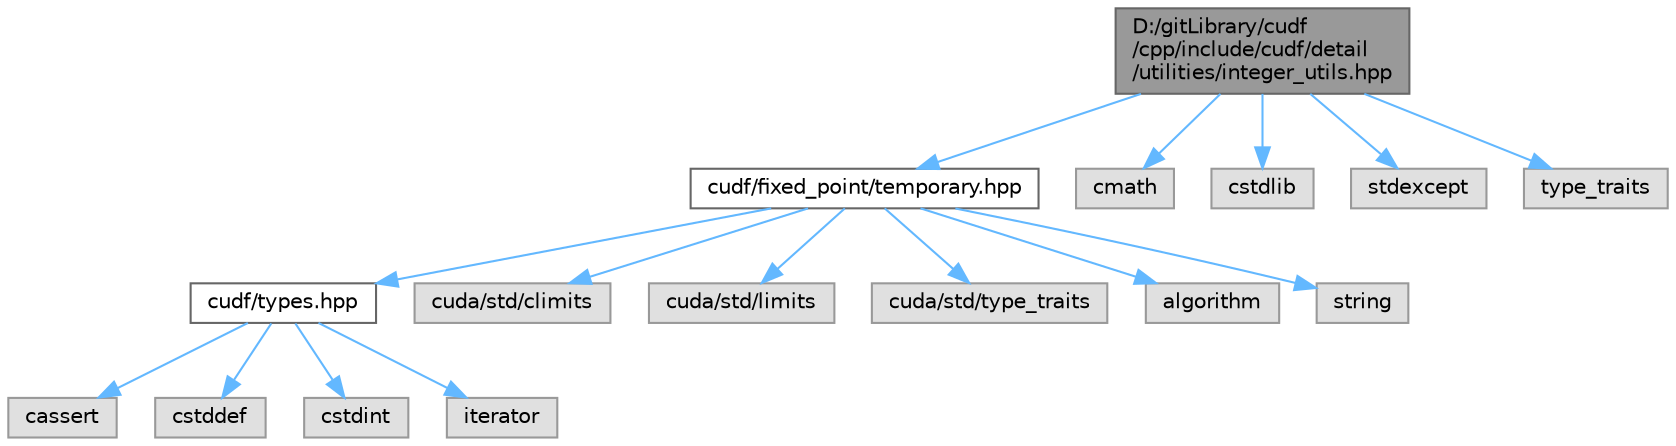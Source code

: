 digraph "D:/gitLibrary/cudf/cpp/include/cudf/detail/utilities/integer_utils.hpp"
{
 // LATEX_PDF_SIZE
  bgcolor="transparent";
  edge [fontname=Helvetica,fontsize=10,labelfontname=Helvetica,labelfontsize=10];
  node [fontname=Helvetica,fontsize=10,shape=box,height=0.2,width=0.4];
  Node1 [id="Node000001",label="D:/gitLibrary/cudf\l/cpp/include/cudf/detail\l/utilities/integer_utils.hpp",height=0.2,width=0.4,color="gray40", fillcolor="grey60", style="filled", fontcolor="black",tooltip=" "];
  Node1 -> Node2 [id="edge16_Node000001_Node000002",color="steelblue1",style="solid",tooltip=" "];
  Node2 [id="Node000002",label="cudf/fixed_point/temporary.hpp",height=0.2,width=0.4,color="grey40", fillcolor="white", style="filled",URL="$temporary_8hpp.html",tooltip=" "];
  Node2 -> Node3 [id="edge17_Node000002_Node000003",color="steelblue1",style="solid",tooltip=" "];
  Node3 [id="Node000003",label="cudf/types.hpp",height=0.2,width=0.4,color="grey40", fillcolor="white", style="filled",URL="$types_8hpp.html",tooltip="Type declarations for libcudf."];
  Node3 -> Node4 [id="edge18_Node000003_Node000004",color="steelblue1",style="solid",tooltip=" "];
  Node4 [id="Node000004",label="cassert",height=0.2,width=0.4,color="grey60", fillcolor="#E0E0E0", style="filled",tooltip=" "];
  Node3 -> Node5 [id="edge19_Node000003_Node000005",color="steelblue1",style="solid",tooltip=" "];
  Node5 [id="Node000005",label="cstddef",height=0.2,width=0.4,color="grey60", fillcolor="#E0E0E0", style="filled",tooltip=" "];
  Node3 -> Node6 [id="edge20_Node000003_Node000006",color="steelblue1",style="solid",tooltip=" "];
  Node6 [id="Node000006",label="cstdint",height=0.2,width=0.4,color="grey60", fillcolor="#E0E0E0", style="filled",tooltip=" "];
  Node3 -> Node7 [id="edge21_Node000003_Node000007",color="steelblue1",style="solid",tooltip=" "];
  Node7 [id="Node000007",label="iterator",height=0.2,width=0.4,color="grey60", fillcolor="#E0E0E0", style="filled",tooltip=" "];
  Node2 -> Node8 [id="edge22_Node000002_Node000008",color="steelblue1",style="solid",tooltip=" "];
  Node8 [id="Node000008",label="cuda/std/climits",height=0.2,width=0.4,color="grey60", fillcolor="#E0E0E0", style="filled",tooltip=" "];
  Node2 -> Node9 [id="edge23_Node000002_Node000009",color="steelblue1",style="solid",tooltip=" "];
  Node9 [id="Node000009",label="cuda/std/limits",height=0.2,width=0.4,color="grey60", fillcolor="#E0E0E0", style="filled",tooltip=" "];
  Node2 -> Node10 [id="edge24_Node000002_Node000010",color="steelblue1",style="solid",tooltip=" "];
  Node10 [id="Node000010",label="cuda/std/type_traits",height=0.2,width=0.4,color="grey60", fillcolor="#E0E0E0", style="filled",tooltip=" "];
  Node2 -> Node11 [id="edge25_Node000002_Node000011",color="steelblue1",style="solid",tooltip=" "];
  Node11 [id="Node000011",label="algorithm",height=0.2,width=0.4,color="grey60", fillcolor="#E0E0E0", style="filled",tooltip=" "];
  Node2 -> Node12 [id="edge26_Node000002_Node000012",color="steelblue1",style="solid",tooltip=" "];
  Node12 [id="Node000012",label="string",height=0.2,width=0.4,color="grey60", fillcolor="#E0E0E0", style="filled",tooltip=" "];
  Node1 -> Node13 [id="edge27_Node000001_Node000013",color="steelblue1",style="solid",tooltip=" "];
  Node13 [id="Node000013",label="cmath",height=0.2,width=0.4,color="grey60", fillcolor="#E0E0E0", style="filled",tooltip=" "];
  Node1 -> Node14 [id="edge28_Node000001_Node000014",color="steelblue1",style="solid",tooltip=" "];
  Node14 [id="Node000014",label="cstdlib",height=0.2,width=0.4,color="grey60", fillcolor="#E0E0E0", style="filled",tooltip=" "];
  Node1 -> Node15 [id="edge29_Node000001_Node000015",color="steelblue1",style="solid",tooltip=" "];
  Node15 [id="Node000015",label="stdexcept",height=0.2,width=0.4,color="grey60", fillcolor="#E0E0E0", style="filled",tooltip=" "];
  Node1 -> Node16 [id="edge30_Node000001_Node000016",color="steelblue1",style="solid",tooltip=" "];
  Node16 [id="Node000016",label="type_traits",height=0.2,width=0.4,color="grey60", fillcolor="#E0E0E0", style="filled",tooltip=" "];
}
